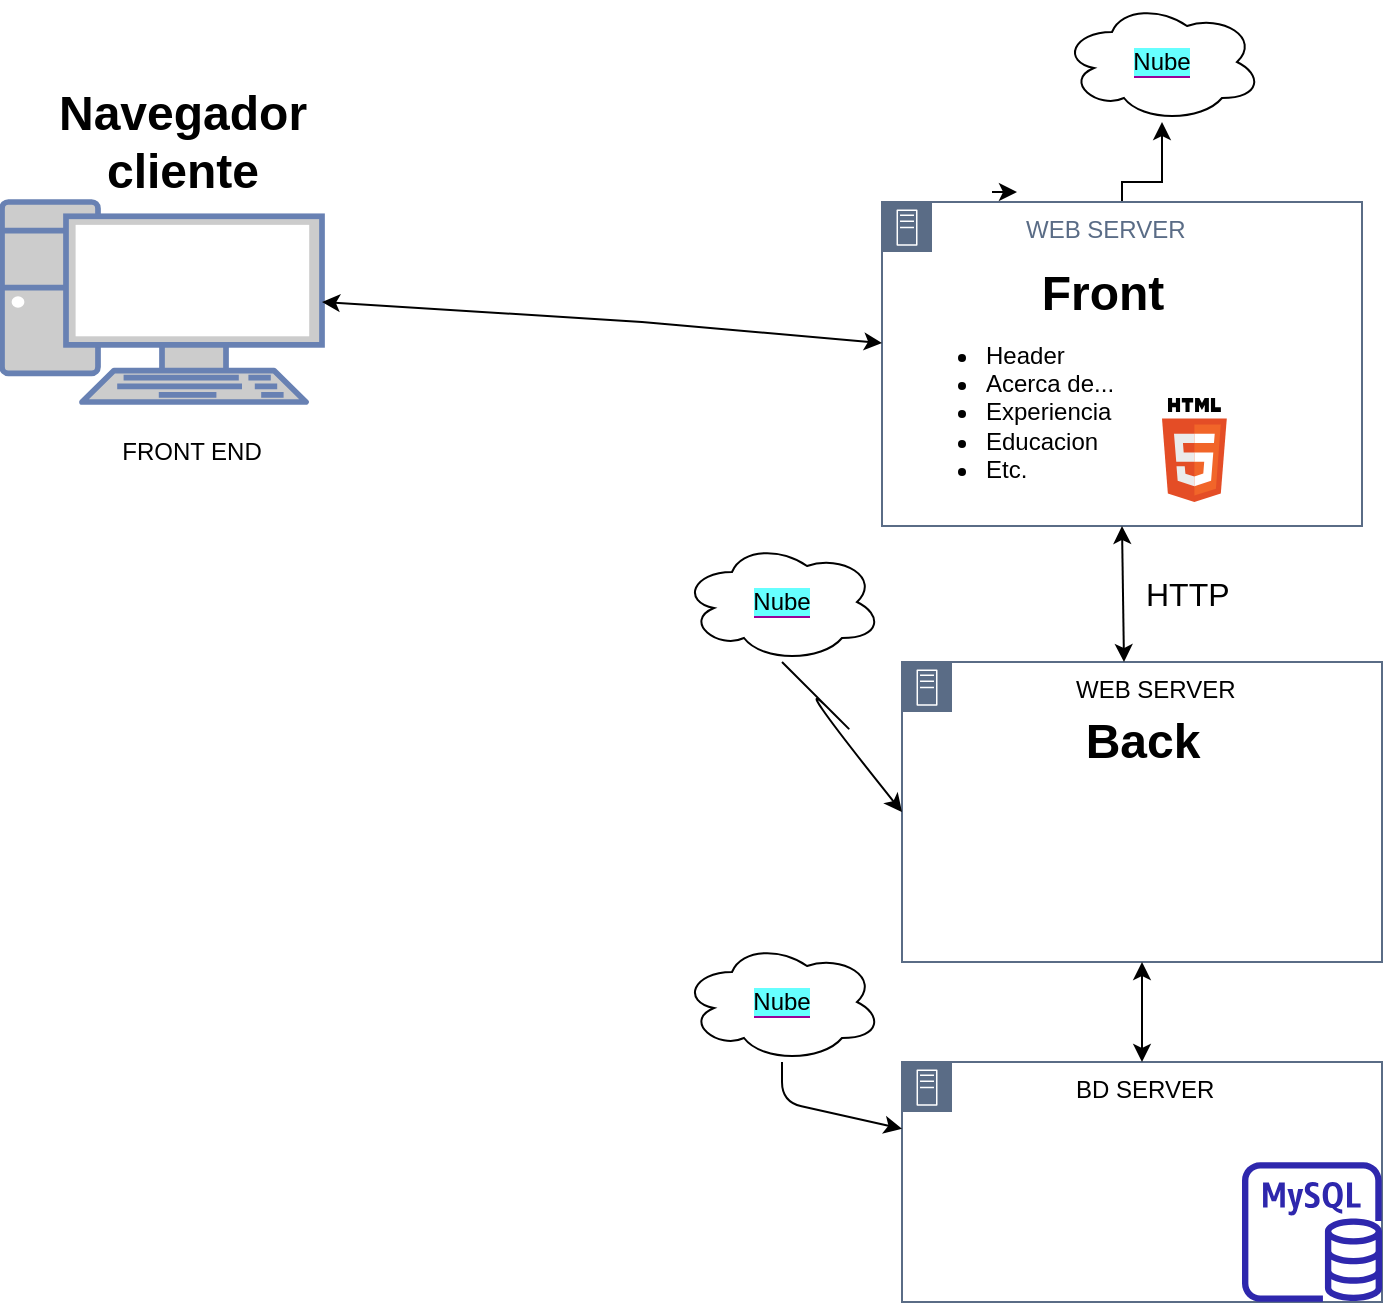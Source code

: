 <mxfile version="20.1.1" type="github">
  <diagram id="C5RBs43oDa-KdzZeNtuy" name="Page-1">
    <mxGraphModel dx="1422" dy="794" grid="1" gridSize="10" guides="1" tooltips="1" connect="1" arrows="1" fold="1" page="1" pageScale="1" pageWidth="827" pageHeight="1169" math="0" shadow="0">
      <root>
        <mxCell id="WIyWlLk6GJQsqaUBKTNV-0" />
        <mxCell id="WIyWlLk6GJQsqaUBKTNV-1" parent="WIyWlLk6GJQsqaUBKTNV-0" />
        <mxCell id="YwNmZxUHwtI7zJDU8LEG-0" value="" style="fontColor=#0066CC;verticalAlign=top;verticalLabelPosition=bottom;labelPosition=center;align=center;html=1;outlineConnect=0;fillColor=#CCCCCC;strokeColor=#6881B3;gradientColor=none;gradientDirection=north;strokeWidth=2;shape=mxgraph.networks.pc;" vertex="1" parent="WIyWlLk6GJQsqaUBKTNV-1">
          <mxGeometry x="110" y="130" width="160" height="100" as="geometry" />
        </mxCell>
        <mxCell id="YwNmZxUHwtI7zJDU8LEG-1" value="Navegador&lt;br&gt;cliente&lt;br&gt;" style="text;strokeColor=none;fillColor=none;html=1;fontSize=24;fontStyle=1;verticalAlign=middle;align=center;" vertex="1" parent="WIyWlLk6GJQsqaUBKTNV-1">
          <mxGeometry x="150" y="80" width="100" height="40" as="geometry" />
        </mxCell>
        <mxCell id="YwNmZxUHwtI7zJDU8LEG-2" value="FRONT END&lt;br&gt;" style="text;html=1;strokeColor=none;fillColor=none;align=center;verticalAlign=middle;whiteSpace=wrap;rounded=0;" vertex="1" parent="WIyWlLk6GJQsqaUBKTNV-1">
          <mxGeometry x="150" y="240" width="110" height="30" as="geometry" />
        </mxCell>
        <mxCell id="YwNmZxUHwtI7zJDU8LEG-4" value="&lt;span style=&quot;background-color: rgb(102, 255, 255);&quot;&gt;&lt;font color=&quot;#000000&quot;&gt;Nube&lt;/font&gt;&lt;/span&gt;" style="ellipse;shape=cloud;whiteSpace=wrap;html=1;align=center;labelBackgroundColor=#990099;fontColor=#B2C1C6;" vertex="1" parent="WIyWlLk6GJQsqaUBKTNV-1">
          <mxGeometry x="640" y="30" width="100" height="60" as="geometry" />
        </mxCell>
        <mxCell id="YwNmZxUHwtI7zJDU8LEG-15" style="edgeStyle=orthogonalEdgeStyle;rounded=0;orthogonalLoop=1;jettySize=auto;html=1;fontColor=#000000;" edge="1" parent="WIyWlLk6GJQsqaUBKTNV-1" source="YwNmZxUHwtI7zJDU8LEG-5">
          <mxGeometry relative="1" as="geometry">
            <mxPoint x="690" y="90" as="targetPoint" />
            <Array as="points">
              <mxPoint x="670" y="120" />
            </Array>
          </mxGeometry>
        </mxCell>
        <mxCell id="YwNmZxUHwtI7zJDU8LEG-5" value="&lt;blockquote style=&quot;margin: 0 0 0 40px; border: none; padding: 0px;&quot;&gt;WEB SERVER&lt;/blockquote&gt;&lt;blockquote style=&quot;margin: 0 0 0 40px; border: none; padding: 0px;&quot;&gt;&lt;br&gt;&lt;/blockquote&gt;" style="points=[[0,0],[0.25,0],[0.5,0],[0.75,0],[1,0],[1,0.25],[1,0.5],[1,0.75],[1,1],[0.75,1],[0.5,1],[0.25,1],[0,1],[0,0.75],[0,0.5],[0,0.25]];outlineConnect=0;gradientColor=none;html=1;whiteSpace=wrap;fontSize=12;fontStyle=0;container=1;pointerEvents=0;collapsible=0;recursiveResize=0;shape=mxgraph.aws4.group;grIcon=mxgraph.aws4.group_on_premise;strokeColor=#5A6C86;fillColor=none;verticalAlign=top;align=left;spacingLeft=30;fontColor=#5A6C86;dashed=0;labelBackgroundColor=#FFFFFF;" vertex="1" parent="WIyWlLk6GJQsqaUBKTNV-1">
          <mxGeometry x="550" y="130" width="240" height="162" as="geometry" />
        </mxCell>
        <mxCell id="YwNmZxUHwtI7zJDU8LEG-6" value="&lt;ul&gt;&lt;li&gt;Header&lt;/li&gt;&lt;li&gt;Acerca de...&lt;/li&gt;&lt;li&gt;Experiencia&lt;/li&gt;&lt;li&gt;Educacion&lt;/li&gt;&lt;li&gt;Etc.&lt;/li&gt;&lt;/ul&gt;" style="text;html=1;strokeColor=none;fillColor=none;align=left;verticalAlign=middle;whiteSpace=wrap;rounded=0;labelBackgroundColor=#FFFFFF;fontColor=#000000;" vertex="1" parent="YwNmZxUHwtI7zJDU8LEG-5">
          <mxGeometry x="10" y="90" width="154" height="30" as="geometry" />
        </mxCell>
        <mxCell id="YwNmZxUHwtI7zJDU8LEG-7" value="" style="dashed=0;outlineConnect=0;html=1;align=center;labelPosition=center;verticalLabelPosition=bottom;verticalAlign=top;shape=mxgraph.weblogos.html5;labelBackgroundColor=#FFFFFF;fontColor=#000000;" vertex="1" parent="YwNmZxUHwtI7zJDU8LEG-5">
          <mxGeometry x="140" y="98" width="32.4" height="52" as="geometry" />
        </mxCell>
        <mxCell id="YwNmZxUHwtI7zJDU8LEG-8" value="" style="shape=image;html=1;verticalAlign=top;verticalLabelPosition=bottom;labelBackgroundColor=#ffffff;imageAspect=0;aspect=fixed;image=https://cdn1.iconfinder.com/data/icons/bootstrap-vol-3/16/filetype-css-128.png;fontColor=#000000;" vertex="1" parent="YwNmZxUHwtI7zJDU8LEG-5">
          <mxGeometry x="190" y="100" width="50" height="50" as="geometry" />
        </mxCell>
        <mxCell id="YwNmZxUHwtI7zJDU8LEG-9" value="" style="shape=image;html=1;verticalAlign=top;verticalLabelPosition=bottom;labelBackgroundColor=#ffffff;imageAspect=0;aspect=fixed;image=https://cdn1.iconfinder.com/data/icons/ionicons-fill-vol-2/512/logo-javascript-128.png;fontColor=#000000;" vertex="1" parent="YwNmZxUHwtI7zJDU8LEG-5">
          <mxGeometry x="190" y="40" width="50" height="50" as="geometry" />
        </mxCell>
        <mxCell id="YwNmZxUHwtI7zJDU8LEG-12" value="" style="shape=image;html=1;verticalAlign=top;verticalLabelPosition=bottom;labelBackgroundColor=#ffffff;imageAspect=0;aspect=fixed;image=https://cdn0.iconfinder.com/data/icons/long-shadow-web-icons/512/boostrap-128.png;fontColor=#000000;" vertex="1" parent="YwNmZxUHwtI7zJDU8LEG-5">
          <mxGeometry x="200" width="40" height="40" as="geometry" />
        </mxCell>
        <mxCell id="YwNmZxUHwtI7zJDU8LEG-20" value="&lt;p style=&quot;line-height: 0;&quot;&gt;Front&lt;/p&gt;" style="text;strokeColor=none;fillColor=none;html=1;fontSize=24;fontStyle=1;verticalAlign=middle;align=center;labelBackgroundColor=#FFFFFF;fontColor=#000000;" vertex="1" parent="YwNmZxUHwtI7zJDU8LEG-5">
          <mxGeometry x="70" y="40" width="80" height="10" as="geometry" />
        </mxCell>
        <mxCell id="YwNmZxUHwtI7zJDU8LEG-11" value="" style="shape=image;html=1;verticalAlign=top;verticalLabelPosition=bottom;labelBackgroundColor=#ffffff;imageAspect=0;aspect=fixed;image=https://cdn1.iconfinder.com/data/icons/ionicons-fill-vol-2/512/logo-firebase-128.png;fontColor=#000000;" vertex="1" parent="WIyWlLk6GJQsqaUBKTNV-1">
          <mxGeometry x="580" y="75" width="50" height="50" as="geometry" />
        </mxCell>
        <mxCell id="YwNmZxUHwtI7zJDU8LEG-19" style="edgeStyle=orthogonalEdgeStyle;rounded=0;orthogonalLoop=1;jettySize=auto;html=1;exitX=0.5;exitY=1;exitDx=0;exitDy=0;entryX=0.75;entryY=1;entryDx=0;entryDy=0;fontColor=#000000;" edge="1" parent="WIyWlLk6GJQsqaUBKTNV-1" source="YwNmZxUHwtI7zJDU8LEG-11" target="YwNmZxUHwtI7zJDU8LEG-11">
          <mxGeometry relative="1" as="geometry" />
        </mxCell>
        <mxCell id="YwNmZxUHwtI7zJDU8LEG-23" value="" style="points=[[0,0],[0.25,0],[0.5,0],[0.75,0],[1,0],[1,0.25],[1,0.5],[1,0.75],[1,1],[0.75,1],[0.5,1],[0.25,1],[0,1],[0,0.75],[0,0.5],[0,0.25]];outlineConnect=0;gradientColor=none;html=1;whiteSpace=wrap;fontSize=12;fontStyle=0;container=1;pointerEvents=0;collapsible=0;recursiveResize=0;shape=mxgraph.aws4.group;grIcon=mxgraph.aws4.group_on_premise;strokeColor=#5A6C86;fillColor=none;verticalAlign=top;align=right;spacingLeft=30;fontColor=#5A6C86;dashed=0;labelBackgroundColor=#FFFFFF;" vertex="1" parent="WIyWlLk6GJQsqaUBKTNV-1">
          <mxGeometry x="560" y="360" width="240" height="150" as="geometry" />
        </mxCell>
        <mxCell id="YwNmZxUHwtI7zJDU8LEG-26" value="&lt;blockquote style=&quot;margin: 0px 0px 0px 40px; border: none; padding: 0px;&quot;&gt;WEB SERVER&lt;/blockquote&gt;&lt;blockquote style=&quot;margin: 0px 0px 0px 40px; border: none; padding: 0px;&quot;&gt;&lt;br style=&quot;color: rgb(90, 108, 134); font-family: Helvetica; font-size: 12px; font-style: normal; font-variant-ligatures: normal; font-variant-caps: normal; font-weight: 400; letter-spacing: normal; orphans: 2; text-align: left; text-indent: 0px; text-transform: none; widows: 2; word-spacing: 0px; -webkit-text-stroke-width: 0px; background-color: rgb(255, 255, 255); text-decoration-thickness: initial; text-decoration-style: initial; text-decoration-color: initial;&quot;&gt;&#xa;&#xa;&lt;/blockquote&gt;" style="text;whiteSpace=wrap;html=1;fontColor=#000000;" vertex="1" parent="YwNmZxUHwtI7zJDU8LEG-23">
          <mxGeometry x="45" width="150" height="30" as="geometry" />
        </mxCell>
        <mxCell id="YwNmZxUHwtI7zJDU8LEG-27" value="Back&lt;br&gt;" style="text;strokeColor=none;fillColor=none;html=1;fontSize=24;fontStyle=1;verticalAlign=middle;align=center;labelBackgroundColor=#FFFFFF;fontColor=#000000;" vertex="1" parent="YwNmZxUHwtI7zJDU8LEG-23">
          <mxGeometry x="70.0" y="20" width="100" height="40" as="geometry" />
        </mxCell>
        <mxCell id="YwNmZxUHwtI7zJDU8LEG-28" value="" style="shape=image;html=1;verticalAlign=top;verticalLabelPosition=bottom;labelBackgroundColor=#ffffff;imageAspect=0;aspect=fixed;image=https://cdn1.iconfinder.com/data/icons/ionicons-fill-vol-2/512/logo-javascript-128.png;fontColor=#000000;" vertex="1" parent="YwNmZxUHwtI7zJDU8LEG-23">
          <mxGeometry x="190" y="100" width="50" height="50" as="geometry" />
        </mxCell>
        <mxCell id="YwNmZxUHwtI7zJDU8LEG-29" value="&lt;span style=&quot;color: rgb(0, 0, 0); font-family: arial, sans-serif; font-size: 16px; font-style: normal; font-variant-ligatures: normal; font-variant-caps: normal; font-weight: 400; letter-spacing: normal; orphans: 2; text-align: start; text-indent: 0px; text-transform: none; widows: 2; word-spacing: 0px; -webkit-text-stroke-width: 0px; background-color: rgb(255, 255, 255); text-decoration-thickness: initial; text-decoration-style: initial; text-decoration-color: initial; float: none; display: inline !important;&quot;&gt;HTTP&lt;/span&gt;" style="text;whiteSpace=wrap;html=1;fontColor=#000000;" vertex="1" parent="WIyWlLk6GJQsqaUBKTNV-1">
          <mxGeometry x="680" y="310" width="70" height="30" as="geometry" />
        </mxCell>
        <mxCell id="YwNmZxUHwtI7zJDU8LEG-30" value="&lt;span style=&quot;background-color: rgb(102, 255, 255);&quot;&gt;&lt;font color=&quot;#000000&quot;&gt;Nube&lt;/font&gt;&lt;/span&gt;" style="ellipse;shape=cloud;whiteSpace=wrap;html=1;align=center;labelBackgroundColor=#990099;fontColor=#B2C1C6;" vertex="1" parent="WIyWlLk6GJQsqaUBKTNV-1">
          <mxGeometry x="450" y="300" width="100" height="60" as="geometry" />
        </mxCell>
        <mxCell id="YwNmZxUHwtI7zJDU8LEG-33" value="" style="endArrow=classic;startArrow=classic;html=1;rounded=1;fontColor=#000000;entryX=0.5;entryY=1;entryDx=0;entryDy=0;exitX=0.44;exitY=0;exitDx=0;exitDy=0;exitPerimeter=0;" edge="1" parent="WIyWlLk6GJQsqaUBKTNV-1" source="YwNmZxUHwtI7zJDU8LEG-26" target="YwNmZxUHwtI7zJDU8LEG-5">
          <mxGeometry width="50" height="50" relative="1" as="geometry">
            <mxPoint x="645" y="360" as="sourcePoint" />
            <mxPoint x="695" y="310" as="targetPoint" />
          </mxGeometry>
        </mxCell>
        <mxCell id="YwNmZxUHwtI7zJDU8LEG-38" value="" style="points=[[0,0],[0.25,0],[0.5,0],[0.75,0],[1,0],[1,0.25],[1,0.5],[1,0.75],[1,1],[0.75,1],[0.5,1],[0.25,1],[0,1],[0,0.75],[0,0.5],[0,0.25]];outlineConnect=0;gradientColor=none;html=1;whiteSpace=wrap;fontSize=12;fontStyle=0;container=1;pointerEvents=0;collapsible=0;recursiveResize=0;shape=mxgraph.aws4.group;grIcon=mxgraph.aws4.group_on_premise;strokeColor=#5A6C86;fillColor=none;verticalAlign=top;align=right;spacingLeft=30;fontColor=#5A6C86;dashed=0;labelBackgroundColor=#FFFFFF;" vertex="1" parent="WIyWlLk6GJQsqaUBKTNV-1">
          <mxGeometry x="560" y="560" width="240" height="120" as="geometry" />
        </mxCell>
        <mxCell id="YwNmZxUHwtI7zJDU8LEG-39" value="&lt;blockquote style=&quot;margin: 0px 0px 0px 40px; border: none; padding: 0px;&quot;&gt;BD SERVER&lt;/blockquote&gt;&lt;blockquote style=&quot;margin: 0px 0px 0px 40px; border: none; padding: 0px;&quot;&gt;&lt;br style=&quot;color: rgb(90, 108, 134); font-family: Helvetica; font-size: 12px; font-style: normal; font-variant-ligatures: normal; font-variant-caps: normal; font-weight: 400; letter-spacing: normal; orphans: 2; text-align: left; text-indent: 0px; text-transform: none; widows: 2; word-spacing: 0px; -webkit-text-stroke-width: 0px; background-color: rgb(255, 255, 255); text-decoration-thickness: initial; text-decoration-style: initial; text-decoration-color: initial;&quot;&gt;&lt;br&gt;&lt;br&gt;&lt;/blockquote&gt;" style="text;whiteSpace=wrap;html=1;fontColor=#000000;" vertex="1" parent="YwNmZxUHwtI7zJDU8LEG-38">
          <mxGeometry x="45" width="150" height="30" as="geometry" />
        </mxCell>
        <mxCell id="YwNmZxUHwtI7zJDU8LEG-37" value="" style="sketch=0;outlineConnect=0;fontColor=#232F3E;gradientColor=none;fillColor=#2E27AD;strokeColor=none;dashed=0;verticalLabelPosition=bottom;verticalAlign=top;align=center;html=1;fontSize=12;fontStyle=0;aspect=fixed;pointerEvents=1;shape=mxgraph.aws4.rds_mysql_instance;labelBackgroundColor=#FFFFFF;" vertex="1" parent="YwNmZxUHwtI7zJDU8LEG-38">
          <mxGeometry x="170" y="50" width="70" height="70" as="geometry" />
        </mxCell>
        <mxCell id="YwNmZxUHwtI7zJDU8LEG-42" value="&lt;span style=&quot;background-color: rgb(102, 255, 255);&quot;&gt;&lt;font color=&quot;#000000&quot;&gt;Nube&lt;/font&gt;&lt;/span&gt;" style="ellipse;shape=cloud;whiteSpace=wrap;html=1;align=center;labelBackgroundColor=#990099;fontColor=#B2C1C6;" vertex="1" parent="WIyWlLk6GJQsqaUBKTNV-1">
          <mxGeometry x="450" y="500" width="100" height="60" as="geometry" />
        </mxCell>
        <mxCell id="YwNmZxUHwtI7zJDU8LEG-43" value="" style="endArrow=classic;startArrow=classic;html=1;rounded=1;fontColor=#000000;exitX=0.5;exitY=0;exitDx=0;exitDy=0;" edge="1" parent="WIyWlLk6GJQsqaUBKTNV-1" source="YwNmZxUHwtI7zJDU8LEG-39" target="YwNmZxUHwtI7zJDU8LEG-23">
          <mxGeometry width="50" height="50" relative="1" as="geometry">
            <mxPoint x="670" y="560" as="sourcePoint" />
            <mxPoint x="720" y="510" as="targetPoint" />
            <Array as="points" />
          </mxGeometry>
        </mxCell>
        <mxCell id="YwNmZxUHwtI7zJDU8LEG-44" value="" style="shape=image;html=1;verticalAlign=top;verticalLabelPosition=bottom;labelBackgroundColor=#ffffff;imageAspect=0;aspect=fixed;image=https://cdn2.iconfinder.com/data/icons/boxicons-logos/24/bxl-heroku-128.png;fontColor=#000000;" vertex="1" parent="WIyWlLk6GJQsqaUBKTNV-1">
          <mxGeometry x="580" y="320" width="40" height="40" as="geometry" />
        </mxCell>
        <mxCell id="YwNmZxUHwtI7zJDU8LEG-45" value="" style="shape=image;html=1;verticalAlign=top;verticalLabelPosition=bottom;labelBackgroundColor=#ffffff;imageAspect=0;aspect=fixed;image=https://cdn2.iconfinder.com/data/icons/boxicons-logos/24/bxl-heroku-128.png;fontColor=#000000;" vertex="1" parent="WIyWlLk6GJQsqaUBKTNV-1">
          <mxGeometry x="580" y="520" width="40" height="40" as="geometry" />
        </mxCell>
        <mxCell id="YwNmZxUHwtI7zJDU8LEG-46" value="" style="endArrow=classic;startArrow=classic;html=1;rounded=1;fontColor=#000000;exitX=1;exitY=0.5;exitDx=0;exitDy=0;exitPerimeter=0;" edge="1" parent="WIyWlLk6GJQsqaUBKTNV-1" source="YwNmZxUHwtI7zJDU8LEG-0" target="YwNmZxUHwtI7zJDU8LEG-5">
          <mxGeometry width="50" height="50" relative="1" as="geometry">
            <mxPoint x="350" y="205" as="sourcePoint" />
            <mxPoint x="540" y="211" as="targetPoint" />
            <Array as="points">
              <mxPoint x="430" y="190" />
            </Array>
          </mxGeometry>
        </mxCell>
        <mxCell id="YwNmZxUHwtI7zJDU8LEG-48" value="" style="curved=1;endArrow=classic;html=1;rounded=1;fontColor=#000000;entryX=0;entryY=0.5;entryDx=0;entryDy=0;" edge="1" parent="WIyWlLk6GJQsqaUBKTNV-1" target="YwNmZxUHwtI7zJDU8LEG-23">
          <mxGeometry width="50" height="50" relative="1" as="geometry">
            <mxPoint x="500" y="360" as="sourcePoint" />
            <mxPoint x="550" y="360" as="targetPoint" />
            <Array as="points">
              <mxPoint x="550" y="410" />
              <mxPoint x="500" y="360" />
            </Array>
          </mxGeometry>
        </mxCell>
        <mxCell id="YwNmZxUHwtI7zJDU8LEG-50" value="" style="endArrow=classic;html=1;rounded=1;fontColor=#000000;" edge="1" parent="WIyWlLk6GJQsqaUBKTNV-1" source="YwNmZxUHwtI7zJDU8LEG-42" target="YwNmZxUHwtI7zJDU8LEG-38">
          <mxGeometry width="50" height="50" relative="1" as="geometry">
            <mxPoint x="410" y="600" as="sourcePoint" />
            <mxPoint x="490" y="570" as="targetPoint" />
            <Array as="points">
              <mxPoint x="500" y="580" />
            </Array>
          </mxGeometry>
        </mxCell>
      </root>
    </mxGraphModel>
  </diagram>
</mxfile>
